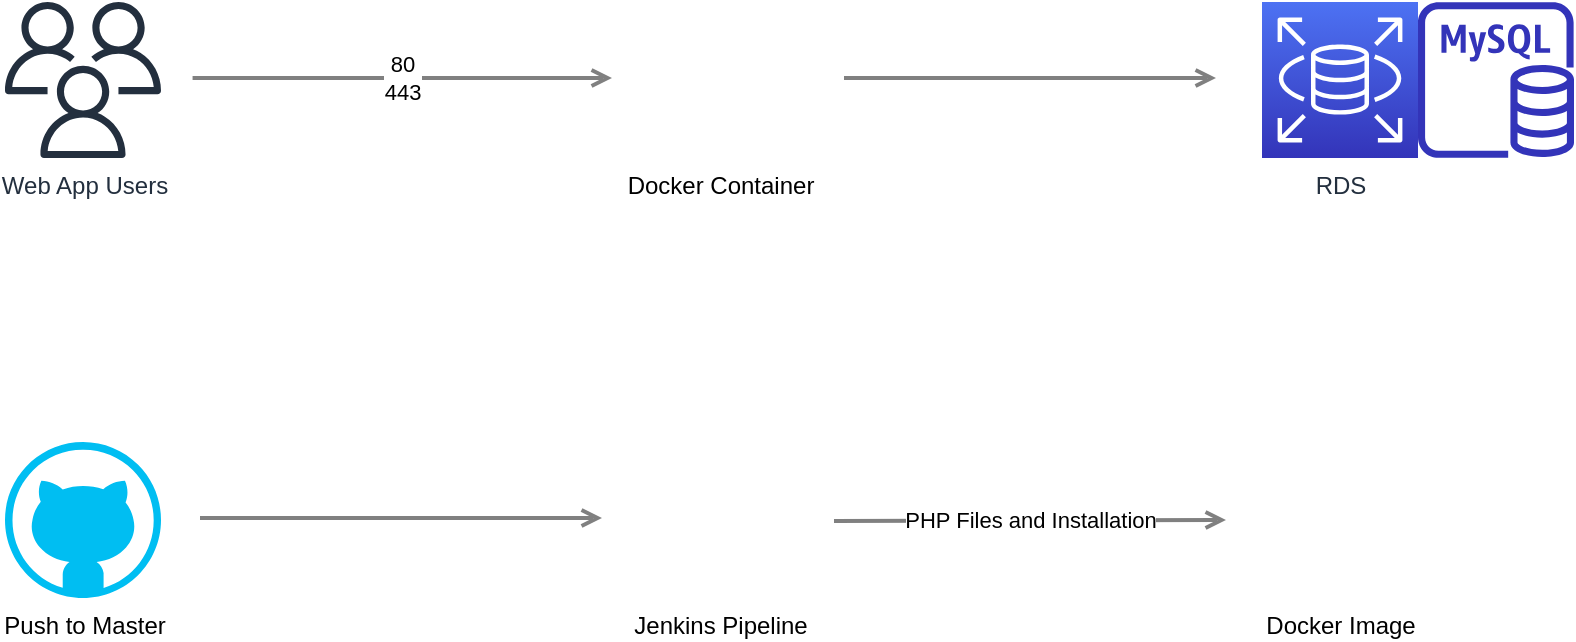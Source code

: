 <mxfile version="12.3.8" type="github" pages="1"><diagram id="Ht1M8jgEwFfnCIfOTk4-" name="Page-1"><mxGraphModel dx="1422" dy="794" grid="1" gridSize="10" guides="1" tooltips="1" connect="1" arrows="1" fold="1" page="1" pageScale="1" pageWidth="1169" pageHeight="827" math="0" shadow="0"><root><mxCell id="0"/><mxCell id="1" parent="0"/><mxCell id="UEzPUAAOIrF-is8g5C7q-124" value="80&lt;br&gt;443" style="edgeStyle=orthogonalEdgeStyle;rounded=0;orthogonalLoop=1;jettySize=auto;html=1;startArrow=none;startFill=0;endArrow=open;endFill=0;strokeWidth=2;strokeColor=#808080;" parent="1" edge="1"><mxGeometry relative="1" as="geometry"><Array as="points"><mxPoint x="395" y="258"/><mxPoint x="395" y="258"/></Array><mxPoint x="265.285" y="258" as="sourcePoint"/><mxPoint x="475" y="258" as="targetPoint"/></mxGeometry></mxCell><mxCell id="UEzPUAAOIrF-is8g5C7q-130" value="PHP Files and Installation" style="edgeStyle=orthogonalEdgeStyle;rounded=0;orthogonalLoop=1;jettySize=auto;html=1;startArrow=none;startFill=0;endArrow=open;endFill=0;strokeWidth=2;strokeColor=#808080;" parent="1" edge="1"><mxGeometry relative="1" as="geometry"><Array as="points"><mxPoint x="586" y="479"/></Array><mxPoint x="586" y="479.5" as="sourcePoint"/><mxPoint x="782" y="479" as="targetPoint"/></mxGeometry></mxCell><mxCell id="G0iXJR5LJWFk8QzJ2N72-4" value="Web App Users" style="outlineConnect=0;fontColor=#232F3E;gradientColor=none;fillColor=#232F3E;strokeColor=none;dashed=0;verticalLabelPosition=bottom;verticalAlign=top;align=center;html=1;fontSize=12;fontStyle=0;aspect=fixed;pointerEvents=1;shape=mxgraph.aws4.users;" parent="1" vertex="1"><mxGeometry x="171.5" y="220" width="78" height="78" as="geometry"/></mxCell><mxCell id="G0iXJR5LJWFk8QzJ2N72-9" value="RDS" style="outlineConnect=0;fontColor=#232F3E;gradientColor=#4D72F3;gradientDirection=north;fillColor=#3334B9;strokeColor=#ffffff;dashed=0;verticalLabelPosition=bottom;verticalAlign=top;align=center;html=1;fontSize=12;fontStyle=0;aspect=fixed;shape=mxgraph.aws4.resourceIcon;resIcon=mxgraph.aws4.rds;" parent="1" vertex="1"><mxGeometry x="800" y="220" width="78" height="78" as="geometry"/></mxCell><mxCell id="G0iXJR5LJWFk8QzJ2N72-10" value="" style="edgeStyle=orthogonalEdgeStyle;rounded=0;orthogonalLoop=1;jettySize=auto;html=1;startArrow=none;startFill=0;endArrow=open;endFill=0;strokeWidth=2;strokeColor=#808080;" parent="1" edge="1"><mxGeometry x="-0.018" y="-10" relative="1" as="geometry"><Array as="points"><mxPoint x="591" y="258"/><mxPoint x="744" y="258"/></Array><mxPoint x="591" y="258" as="sourcePoint"/><mxPoint x="777" y="258" as="targetPoint"/><mxPoint as="offset"/></mxGeometry></mxCell><mxCell id="G0iXJR5LJWFk8QzJ2N72-13" value="" style="outlineConnect=0;fontColor=#232F3E;gradientColor=none;fillColor=#3334B9;strokeColor=none;dashed=0;verticalLabelPosition=bottom;verticalAlign=top;align=center;html=1;fontSize=12;fontStyle=0;aspect=fixed;pointerEvents=1;shape=mxgraph.aws4.rds_mysql_instance;" parent="1" vertex="1"><mxGeometry x="878" y="220" width="78" height="78" as="geometry"/></mxCell><mxCell id="G0iXJR5LJWFk8QzJ2N72-14" value="Jenkins Pipeline" style="shape=image;html=1;verticalAlign=top;verticalLabelPosition=bottom;labelBackgroundColor=#ffffff;imageAspect=0;aspect=fixed;image=https://cdn4.iconfinder.com/data/icons/logos-brands-5/24/jenkins-128.png" parent="1" vertex="1"><mxGeometry x="490" y="440" width="78" height="78" as="geometry"/></mxCell><mxCell id="G0iXJR5LJWFk8QzJ2N72-15" value="Push to Master" style="verticalLabelPosition=bottom;html=1;verticalAlign=top;align=center;strokeColor=none;fillColor=#00BEF2;shape=mxgraph.azure.github_code;pointerEvents=1;" parent="1" vertex="1"><mxGeometry x="171.5" y="440" width="78" height="78" as="geometry"/></mxCell><mxCell id="G0iXJR5LJWFk8QzJ2N72-17" style="edgeStyle=orthogonalEdgeStyle;rounded=0;orthogonalLoop=1;jettySize=auto;html=1;startArrow=none;startFill=0;endArrow=open;endFill=0;strokeWidth=2;strokeColor=#808080;" parent="1" edge="1"><mxGeometry relative="1" as="geometry"><Array as="points"><mxPoint x="270" y="478"/></Array><mxPoint x="270" y="479" as="sourcePoint"/><mxPoint x="470" y="478" as="targetPoint"/></mxGeometry></mxCell><mxCell id="dXfG940aEdk4mZ52Fuc1-3" value="Docker Container" style="shape=image;html=1;verticalAlign=top;verticalLabelPosition=bottom;labelBackgroundColor=#ffffff;imageAspect=0;aspect=fixed;image=https://cdn4.iconfinder.com/data/icons/logos-and-brands/512/97_Docker_logo_logos-128.png" vertex="1" parent="1"><mxGeometry x="490" y="220" width="78" height="78" as="geometry"/></mxCell><mxCell id="dXfG940aEdk4mZ52Fuc1-4" value="Docker Image" style="shape=image;html=1;verticalAlign=top;verticalLabelPosition=bottom;labelBackgroundColor=#ffffff;imageAspect=0;aspect=fixed;image=https://cdn4.iconfinder.com/data/icons/logos-and-brands/512/97_Docker_logo_logos-128.png" vertex="1" parent="1"><mxGeometry x="800" y="440" width="78" height="78" as="geometry"/></mxCell></root></mxGraphModel></diagram></mxfile>